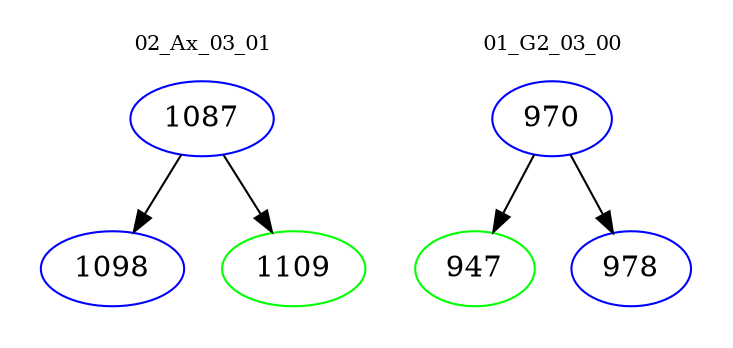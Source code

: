 digraph{
subgraph cluster_0 {
color = white
label = "02_Ax_03_01";
fontsize=10;
T0_1087 [label="1087", color="blue"]
T0_1087 -> T0_1098 [color="black"]
T0_1098 [label="1098", color="blue"]
T0_1087 -> T0_1109 [color="black"]
T0_1109 [label="1109", color="green"]
}
subgraph cluster_1 {
color = white
label = "01_G2_03_00";
fontsize=10;
T1_970 [label="970", color="blue"]
T1_970 -> T1_947 [color="black"]
T1_947 [label="947", color="green"]
T1_970 -> T1_978 [color="black"]
T1_978 [label="978", color="blue"]
}
}
